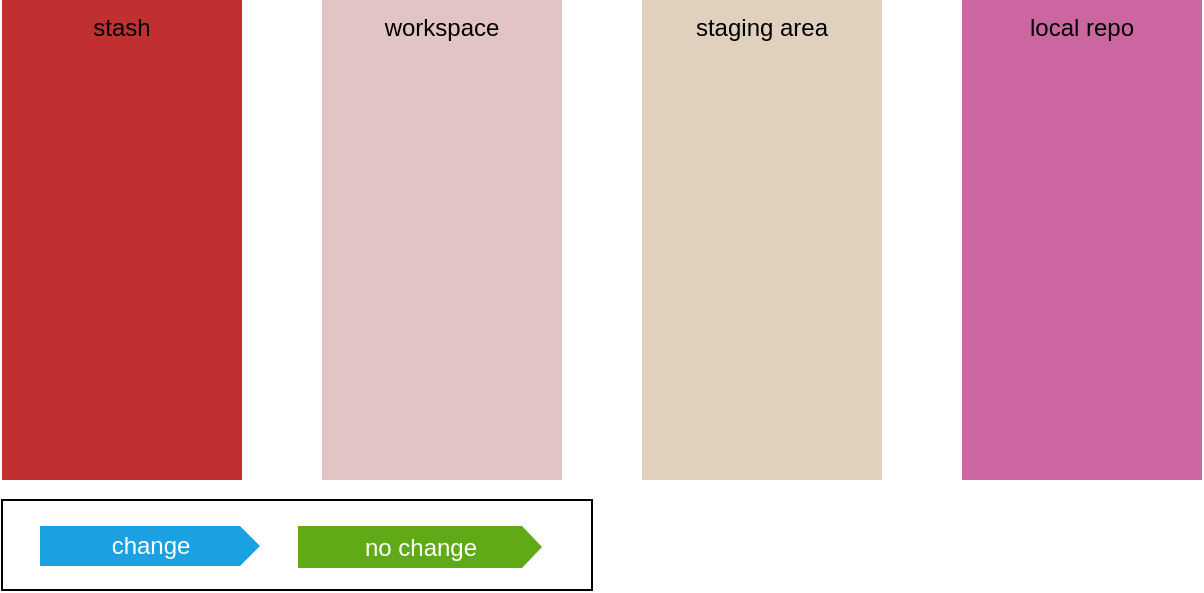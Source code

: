 <mxfile version="10.7.7" type="device"><diagram id="B9VVohPpRAvPFJ8CjzvX" name="Total"><mxGraphModel dx="1394" dy="771" grid="1" gridSize="10" guides="1" tooltips="1" connect="1" arrows="1" fold="1" page="1" pageScale="1" pageWidth="850" pageHeight="1100" math="0" shadow="0"><root><mxCell id="shdkjnCilJ7SN1H2Ul9f-0"/><mxCell id="shdkjnCilJ7SN1H2Ul9f-1" style="locked=1;" parent="shdkjnCilJ7SN1H2Ul9f-0"/><mxCell id="shdkjnCilJ7SN1H2Ul9f-3" value="workspace" style="rounded=0;whiteSpace=wrap;html=1;fillColor=#e3c4c4;strokeColor=none;verticalAlign=top;" parent="shdkjnCilJ7SN1H2Ul9f-1" vertex="1"><mxGeometry x="200" y="40" width="120" height="240" as="geometry"/></mxCell><mxCell id="shdkjnCilJ7SN1H2Ul9f-4" value="staging area" style="rounded=0;whiteSpace=wrap;html=1;fillColor=#dfd1be;strokeColor=none;verticalAlign=top;" parent="shdkjnCilJ7SN1H2Ul9f-1" vertex="1"><mxGeometry x="360" y="40" width="120" height="240" as="geometry"/></mxCell><mxCell id="shdkjnCilJ7SN1H2Ul9f-5" value="local repo" style="rounded=0;whiteSpace=wrap;html=1;fillColor=#cc66a0;strokeColor=none;verticalAlign=top;" parent="shdkjnCilJ7SN1H2Ul9f-1" vertex="1"><mxGeometry x="520" y="40" width="120" height="240" as="geometry"/></mxCell><mxCell id="k0FKR58Xi8VVIi9Twlin-15" value="stash" style="rounded=0;whiteSpace=wrap;html=1;fillColor=#c03030;strokeColor=none;verticalAlign=top;" parent="shdkjnCilJ7SN1H2Ul9f-1" vertex="1"><mxGeometry x="40" y="40" width="120" height="240" as="geometry"/></mxCell><object label="Workspace" id="shdkjnCilJ7SN1H2Ul9f-6"><mxCell style="locked=1;" parent="shdkjnCilJ7SN1H2Ul9f-0" visible="0"/></object><mxCell id="1I3yMYwFnFtoTk5Pz-JV-1" value="add" style="html=1;shadow=0;dashed=0;align=center;verticalAlign=middle;shape=mxgraph.arrows2.arrow;dy=0;dx=10;notch=0;fillColor=#1ba1e2;fontColor=#ffffff;strokeColor=none;" parent="shdkjnCilJ7SN1H2Ul9f-6" vertex="1"><mxGeometry x="260" y="70" width="155" height="20" as="geometry"/></mxCell><mxCell id="1I3yMYwFnFtoTk5Pz-JV-2" value="rm" style="html=1;shadow=0;dashed=0;align=center;verticalAlign=middle;shape=mxgraph.arrows2.arrow;dy=0;dx=10;notch=0;fillColor=#1ba1e2;fontColor=#ffffff;strokeColor=none;" parent="shdkjnCilJ7SN1H2Ul9f-6" vertex="1"><mxGeometry x="260" y="144" width="155" height="20" as="geometry"/></mxCell><mxCell id="k0FKR58Xi8VVIi9Twlin-0" value="revert" style="html=1;shadow=0;dashed=0;align=center;verticalAlign=middle;shape=mxgraph.arrows2.arrow;dy=0;dx=10;notch=0;fillColor=#1ba1e2;fontColor=#ffffff;strokeColor=none;direction=west;" parent="shdkjnCilJ7SN1H2Ul9f-6" vertex="1"><mxGeometry x="260" y="182" width="320" height="20" as="geometry"/></mxCell><mxCell id="k0FKR58Xi8VVIi9Twlin-1" value="reset --hard" style="html=1;shadow=0;dashed=0;align=center;verticalAlign=middle;shape=mxgraph.arrows2.arrow;dy=0;dx=10;notch=0;fillColor=#1ba1e2;fontColor=#ffffff;strokeColor=none;direction=west;" parent="shdkjnCilJ7SN1H2Ul9f-6" vertex="1"><mxGeometry x="260" y="219" width="320" height="20" as="geometry"/></mxCell><mxCell id="k0FKR58Xi8VVIi9Twlin-6" value="diff" style="html=1;shadow=0;dashed=0;align=center;verticalAlign=middle;shape=mxgraph.arrows2.arrow;dy=0;dx=10;notch=0;fillColor=#60a917;fontColor=#ffffff;strokeColor=none;" parent="shdkjnCilJ7SN1H2Ul9f-6" vertex="1"><mxGeometry x="260" y="107" width="155" height="20" as="geometry"/></mxCell><mxCell id="k0FKR58Xi8VVIi9Twlin-10" value="merge" style="html=1;shadow=0;dashed=0;align=center;verticalAlign=middle;shape=mxgraph.arrows2.arrow;dy=0;dx=10;notch=0;fillColor=#1ba1e2;fontColor=#ffffff;strokeColor=none;direction=west;" parent="shdkjnCilJ7SN1H2Ul9f-6" vertex="1"><mxGeometry x="260" y="256" width="320" height="20" as="geometry"/></mxCell><mxCell id="k0FKR58Xi8VVIi9Twlin-16" value="stash" style="html=1;shadow=0;dashed=0;align=center;verticalAlign=middle;shape=mxgraph.arrows2.arrow;dy=0;dx=10;notch=0;fillColor=#1ba1e2;fontColor=#ffffff;strokeColor=none;direction=west;" parent="shdkjnCilJ7SN1H2Ul9f-6" vertex="1"><mxGeometry x="92" y="144" width="155" height="20" as="geometry"/></mxCell><mxCell id="k0FKR58Xi8VVIi9Twlin-3" value="Staging" style="locked=1;" parent="shdkjnCilJ7SN1H2Ul9f-0" visible="0"/><mxCell id="k0FKR58Xi8VVIi9Twlin-4" value="reset --soft" style="shadow=0;dashed=0;align=center;verticalAlign=middle;shape=mxgraph.arrows2.arrow;dy=0;dx=10;notch=0;fillColor=#1ba1e2;rotation=0;html=1;horizontal=1;direction=west;strokeColor=none;fontColor=#ffffff;" parent="k0FKR58Xi8VVIi9Twlin-3" vertex="1"><mxGeometry x="425" y="70" width="155" height="20" as="geometry"/></mxCell><mxCell id="k0FKR58Xi8VVIi9Twlin-9" value="commit" style="html=1;shadow=0;dashed=0;align=center;verticalAlign=middle;shape=mxgraph.arrows2.arrow;dy=0;dx=10;notch=0;fillColor=#1ba1e2;strokeColor=none;fontColor=#ffffff;" parent="k0FKR58Xi8VVIi9Twlin-3" vertex="1"><mxGeometry x="425" y="127" width="155" height="20" as="geometry"/></mxCell><mxCell id="k0FKR58Xi8VVIi9Twlin-11" value="checkout &lt;i&gt;files/dir&lt;/i&gt;" style="html=1;shadow=0;dashed=0;align=center;verticalAlign=middle;shape=mxgraph.arrows2.arrow;dy=0;dx=10;notch=0;fillColor=#1ba1e2;fontColor=#ffffff;strokeColor=none;direction=west;" parent="k0FKR58Xi8VVIi9Twlin-3" vertex="1"><mxGeometry x="260" y="183" width="155" height="20" as="geometry"/></mxCell><mxCell id="k0FKR58Xi8VVIi9Twlin-20" value="stash branch &lt;i&gt;name&lt;/i&gt;" style="html=1;shadow=0;dashed=0;align=center;verticalAlign=middle;shape=mxgraph.arrows2.arrow;dy=0;dx=10;notch=0;fillColor=#60a917;strokeColor=none;fontColor=#ffffff;" parent="k0FKR58Xi8VVIi9Twlin-3" vertex="1"><mxGeometry x="92.5" y="240" width="490" height="20" as="geometry"/></mxCell><mxCell id="k0FKR58Xi8VVIi9Twlin-12" value="LocalRepo" style="locked=1;" parent="shdkjnCilJ7SN1H2Ul9f-0" visible="0"/><mxCell id="k0FKR58Xi8VVIi9Twlin-13" value="diff &lt;i&gt;commit/branch&lt;/i&gt;" style="html=1;shadow=0;dashed=0;align=center;verticalAlign=middle;shape=mxgraph.arrows2.arrow;dy=0;dx=10;notch=0;fillColor=#60a917;fontColor=#ffffff;strokeColor=none;" parent="k0FKR58Xi8VVIi9Twlin-12" vertex="1"><mxGeometry x="260" y="119" width="320" height="20" as="geometry"/></mxCell><mxCell id="k0FKR58Xi8VVIi9Twlin-14" value="reset --soft" style="shadow=0;dashed=0;align=center;verticalAlign=middle;shape=mxgraph.arrows2.arrow;dy=0;dx=10;notch=0;fillColor=#1ba1e2;rotation=0;html=1;horizontal=1;direction=west;strokeColor=none;fontColor=#ffffff;" parent="k0FKR58Xi8VVIi9Twlin-12" vertex="1"><mxGeometry x="260" y="70" width="320" height="20" as="geometry"/></mxCell><mxCell id="k0FKR58Xi8VVIi9Twlin-21" value="checkout &lt;i&gt;commit/branch&lt;/i&gt;" style="shadow=0;dashed=0;align=center;verticalAlign=middle;shape=mxgraph.arrows2.arrow;dy=0;dx=10;notch=0;fillColor=#1ba1e2;rotation=0;html=1;horizontal=1;direction=west;strokeColor=none;fontColor=#ffffff;" parent="k0FKR58Xi8VVIi9Twlin-12" vertex="1"><mxGeometry x="260" y="168" width="320" height="20" as="geometry"/></mxCell><mxCell id="k0FKR58Xi8VVIi9Twlin-22" value="rebase" style="shadow=0;dashed=0;align=center;verticalAlign=middle;shape=mxgraph.arrows2.arrow;dy=0;dx=10;notch=0;fillColor=#1ba1e2;rotation=0;html=1;horizontal=1;direction=west;strokeColor=none;fontColor=#ffffff;" parent="k0FKR58Xi8VVIi9Twlin-12" vertex="1"><mxGeometry x="260" y="217.5" width="320" height="20" as="geometry"/></mxCell><mxCell id="k0FKR58Xi8VVIi9Twlin-23" value="Legend" style="locked=1;" parent="shdkjnCilJ7SN1H2Ul9f-0"/><mxCell id="ML3B585M88qbQMtRG5zZ-0" value="" style="group" vertex="1" connectable="0" parent="k0FKR58Xi8VVIi9Twlin-23"><mxGeometry x="40" y="290" width="295" height="45" as="geometry"/></mxCell><mxCell id="k0FKR58Xi8VVIi9Twlin-24" value="" style="rounded=0;whiteSpace=wrap;html=1;resizeWidth=0;" parent="ML3B585M88qbQMtRG5zZ-0" vertex="1"><mxGeometry width="295" height="45" as="geometry"/></mxCell><mxCell id="k0FKR58Xi8VVIi9Twlin-31" value="no change" style="html=1;shadow=0;dashed=0;align=center;verticalAlign=middle;shape=mxgraph.arrows2.arrow;dy=0;dx=10;notch=0;fillColor=#60a917;fontColor=#ffffff;strokeColor=none;" parent="ML3B585M88qbQMtRG5zZ-0" vertex="1"><mxGeometry x="148" y="13" width="122" height="21" as="geometry"/></mxCell><mxCell id="k0FKR58Xi8VVIi9Twlin-32" value="change" style="html=1;shadow=0;dashed=0;align=center;verticalAlign=middle;shape=mxgraph.arrows2.arrow;dy=0;dx=10;notch=0;fillColor=#1ba1e2;fontColor=#ffffff;strokeColor=none;direction=east;" parent="ML3B585M88qbQMtRG5zZ-0" vertex="1"><mxGeometry x="19" y="13" width="110" height="20" as="geometry"/></mxCell></root></mxGraphModel></diagram></mxfile>